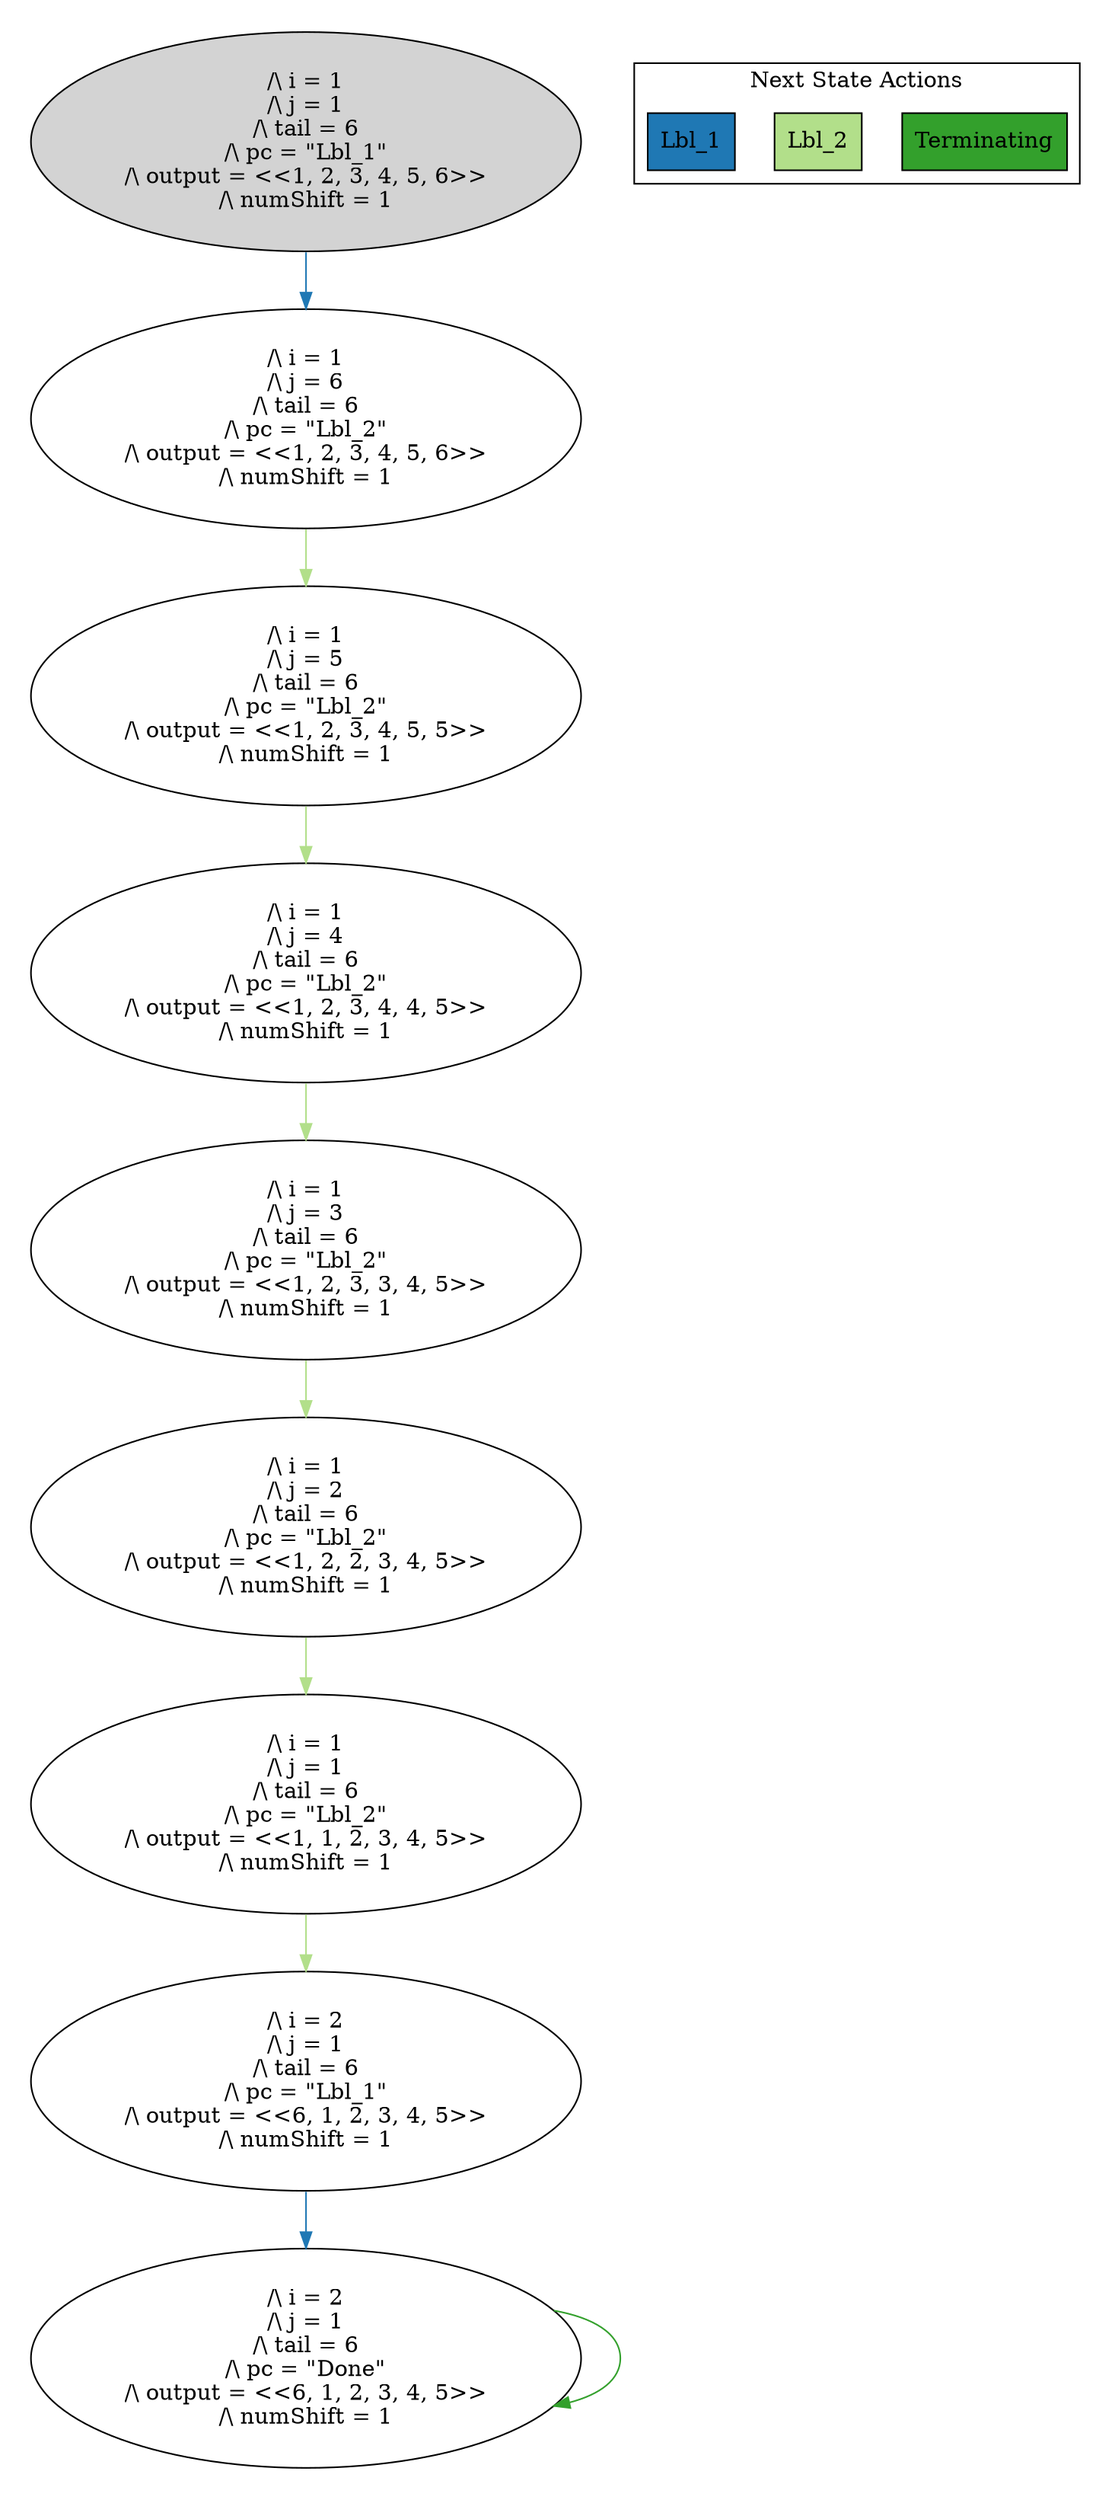 strict digraph DiskGraph {
edge [colorscheme="paired12"]
nodesep=0.35;
subgraph cluster_graph {
color="white";
-2383059622470467620 [label="/\\ i = 1\n/\\ j = 1\n/\\ tail = 6\n/\\ pc = \"Lbl_1\"\n/\\ output = <<1, 2, 3, 4, 5, 6>>\n/\\ numShift = 1",style = filled]
-2383059622470467620 -> -3623821899688296275 [label="",color="2",fontcolor="2"];
-3623821899688296275 [label="/\\ i = 1\n/\\ j = 6\n/\\ tail = 6\n/\\ pc = \"Lbl_2\"\n/\\ output = <<1, 2, 3, 4, 5, 6>>\n/\\ numShift = 1"];
-3623821899688296275 -> -959961299141500562 [label="",color="3",fontcolor="3"];
-959961299141500562 [label="/\\ i = 1\n/\\ j = 5\n/\\ tail = 6\n/\\ pc = \"Lbl_2\"\n/\\ output = <<1, 2, 3, 4, 5, 5>>\n/\\ numShift = 1"];
-959961299141500562 -> -6322528340325219315 [label="",color="3",fontcolor="3"];
-6322528340325219315 [label="/\\ i = 1\n/\\ j = 4\n/\\ tail = 6\n/\\ pc = \"Lbl_2\"\n/\\ output = <<1, 2, 3, 4, 4, 5>>\n/\\ numShift = 1"];
-6322528340325219315 -> -8289887011175176090 [label="",color="3",fontcolor="3"];
-8289887011175176090 [label="/\\ i = 1\n/\\ j = 3\n/\\ tail = 6\n/\\ pc = \"Lbl_2\"\n/\\ output = <<1, 2, 3, 3, 4, 5>>\n/\\ numShift = 1"];
-8289887011175176090 -> 681193113234416704 [label="",color="3",fontcolor="3"];
681193113234416704 [label="/\\ i = 1\n/\\ j = 2\n/\\ tail = 6\n/\\ pc = \"Lbl_2\"\n/\\ output = <<1, 2, 2, 3, 4, 5>>\n/\\ numShift = 1"];
681193113234416704 -> 1894687777130896596 [label="",color="3",fontcolor="3"];
1894687777130896596 [label="/\\ i = 1\n/\\ j = 1\n/\\ tail = 6\n/\\ pc = \"Lbl_2\"\n/\\ output = <<1, 1, 2, 3, 4, 5>>\n/\\ numShift = 1"];
1894687777130896596 -> -207922112741603605 [label="",color="3",fontcolor="3"];
-207922112741603605 [label="/\\ i = 2\n/\\ j = 1\n/\\ tail = 6\n/\\ pc = \"Lbl_1\"\n/\\ output = <<6, 1, 2, 3, 4, 5>>\n/\\ numShift = 1"];
-207922112741603605 -> 247729352239761382 [label="",color="2",fontcolor="2"];
247729352239761382 [label="/\\ i = 2\n/\\ j = 1\n/\\ tail = 6\n/\\ pc = \"Done\"\n/\\ output = <<6, 1, 2, 3, 4, 5>>\n/\\ numShift = 1"];
247729352239761382 -> 247729352239761382 [label="",color="4",fontcolor="4"];
{rank = same; -2383059622470467620;}
{rank = same; -3623821899688296275;}
{rank = same; -959961299141500562;}
{rank = same; -6322528340325219315;}
{rank = same; -8289887011175176090;}
{rank = same; 681193113234416704;}
{rank = same; 1894687777130896596;}
{rank = same; -207922112741603605;}
{rank = same; 247729352239761382;}
}
subgraph cluster_legend {graph[style=bold];label = "Next State Actions" style="solid"
node [ labeljust="l",colorscheme="paired12",style=filled,shape=record ]
Terminating [label="Terminating",fillcolor=4]
Lbl_2 [label="Lbl_2",fillcolor=3]
Lbl_1 [label="Lbl_1",fillcolor=2]
}}